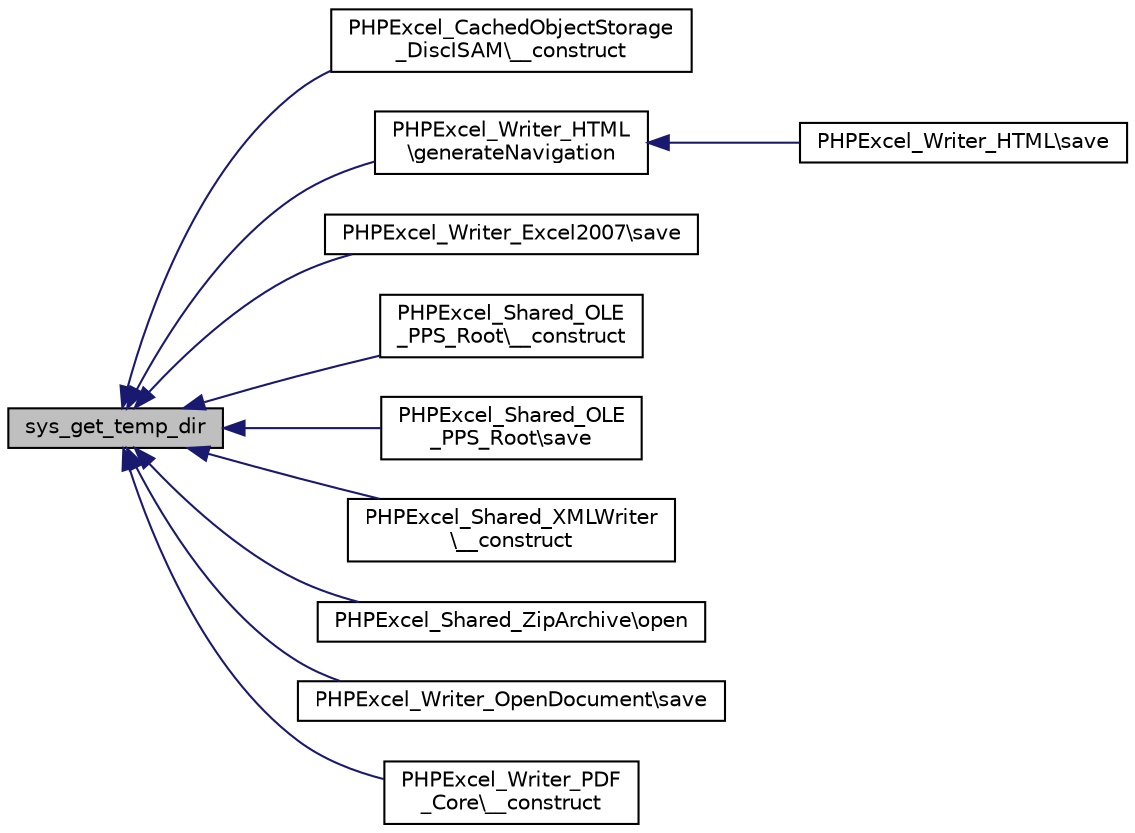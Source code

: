 digraph "sys_get_temp_dir"
{
  edge [fontname="Helvetica",fontsize="10",labelfontname="Helvetica",labelfontsize="10"];
  node [fontname="Helvetica",fontsize="10",shape=record];
  rankdir="LR";
  Node40 [label="sys_get_temp_dir",height=0.2,width=0.4,color="black", fillcolor="grey75", style="filled", fontcolor="black"];
  Node40 -> Node41 [dir="back",color="midnightblue",fontsize="10",style="solid",fontname="Helvetica"];
  Node41 [label="PHPExcel_CachedObjectStorage\l_DiscISAM\\__construct",height=0.2,width=0.4,color="black", fillcolor="white", style="filled",URL="$class_p_h_p_excel___cached_object_storage___disc_i_s_a_m.html#abd0a8da02287828f8e7e71a315e7df21"];
  Node40 -> Node42 [dir="back",color="midnightblue",fontsize="10",style="solid",fontname="Helvetica"];
  Node42 [label="PHPExcel_Writer_HTML\l\\generateNavigation",height=0.2,width=0.4,color="black", fillcolor="white", style="filled",URL="$class_p_h_p_excel___writer___h_t_m_l.html#a61213550a8fd19e7e725f481b22a8dd9"];
  Node42 -> Node43 [dir="back",color="midnightblue",fontsize="10",style="solid",fontname="Helvetica"];
  Node43 [label="PHPExcel_Writer_HTML\\save",height=0.2,width=0.4,color="black", fillcolor="white", style="filled",URL="$class_p_h_p_excel___writer___h_t_m_l.html#a47cf44d053426c59c85d31f37744687c"];
  Node40 -> Node44 [dir="back",color="midnightblue",fontsize="10",style="solid",fontname="Helvetica"];
  Node44 [label="PHPExcel_Writer_Excel2007\\save",height=0.2,width=0.4,color="black", fillcolor="white", style="filled",URL="$class_p_h_p_excel___writer___excel2007.html#a47cf44d053426c59c85d31f37744687c"];
  Node40 -> Node45 [dir="back",color="midnightblue",fontsize="10",style="solid",fontname="Helvetica"];
  Node45 [label="PHPExcel_Shared_OLE\l_PPS_Root\\__construct",height=0.2,width=0.4,color="black", fillcolor="white", style="filled",URL="$class_p_h_p_excel___shared___o_l_e___p_p_s___root.html#a000daaf25a8c29bfc2b6a92a3dde5629"];
  Node40 -> Node46 [dir="back",color="midnightblue",fontsize="10",style="solid",fontname="Helvetica"];
  Node46 [label="PHPExcel_Shared_OLE\l_PPS_Root\\save",height=0.2,width=0.4,color="black", fillcolor="white", style="filled",URL="$class_p_h_p_excel___shared___o_l_e___p_p_s___root.html#a7edfb482641a0f83647d528adfc7950e"];
  Node40 -> Node47 [dir="back",color="midnightblue",fontsize="10",style="solid",fontname="Helvetica"];
  Node47 [label="PHPExcel_Shared_XMLWriter\l\\__construct",height=0.2,width=0.4,color="black", fillcolor="white", style="filled",URL="$class_p_h_p_excel___shared___x_m_l_writer.html#a07c0931ea27f13f66a6e45ee9c8ab931"];
  Node40 -> Node48 [dir="back",color="midnightblue",fontsize="10",style="solid",fontname="Helvetica"];
  Node48 [label="PHPExcel_Shared_ZipArchive\\open",height=0.2,width=0.4,color="black", fillcolor="white", style="filled",URL="$class_p_h_p_excel___shared___zip_archive.html#a8e2031e7f25050e84753f2fb178e9d8d"];
  Node40 -> Node49 [dir="back",color="midnightblue",fontsize="10",style="solid",fontname="Helvetica"];
  Node49 [label="PHPExcel_Writer_OpenDocument\\save",height=0.2,width=0.4,color="black", fillcolor="white", style="filled",URL="$class_p_h_p_excel___writer___open_document.html#a47cf44d053426c59c85d31f37744687c"];
  Node40 -> Node50 [dir="back",color="midnightblue",fontsize="10",style="solid",fontname="Helvetica"];
  Node50 [label="PHPExcel_Writer_PDF\l_Core\\__construct",height=0.2,width=0.4,color="black", fillcolor="white", style="filled",URL="$class_p_h_p_excel___writer___p_d_f___core.html#a4e5deaf4592bef642360c431317b4811"];
}
